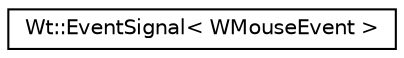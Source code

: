 digraph "Graphical Class Hierarchy"
{
 // LATEX_PDF_SIZE
  edge [fontname="Helvetica",fontsize="10",labelfontname="Helvetica",labelfontsize="10"];
  node [fontname="Helvetica",fontsize="10",shape=record];
  rankdir="LR";
  Node0 [label="Wt::EventSignal\< WMouseEvent \>",height=0.2,width=0.4,color="black", fillcolor="white", style="filled",URL="$classWt_1_1EventSignal.html",tooltip=" "];
}
